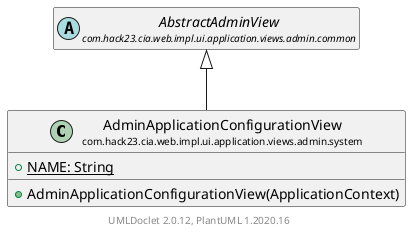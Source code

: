 @startuml
    set namespaceSeparator none
    hide empty fields
    hide empty methods

    class "<size:14>AdminApplicationConfigurationView\n<size:10>com.hack23.cia.web.impl.ui.application.views.admin.system" as com.hack23.cia.web.impl.ui.application.views.admin.system.AdminApplicationConfigurationView [[AdminApplicationConfigurationView.html]] {
        {static} +NAME: String
        +AdminApplicationConfigurationView(ApplicationContext)
    }

    abstract class "<size:14>AbstractAdminView\n<size:10>com.hack23.cia.web.impl.ui.application.views.admin.common" as com.hack23.cia.web.impl.ui.application.views.admin.common.AbstractAdminView [[../common/AbstractAdminView.html]]

    com.hack23.cia.web.impl.ui.application.views.admin.common.AbstractAdminView <|-- com.hack23.cia.web.impl.ui.application.views.admin.system.AdminApplicationConfigurationView

    center footer UMLDoclet 2.0.12, PlantUML 1.2020.16
@enduml
